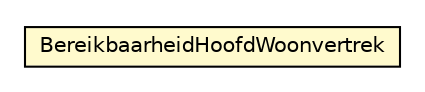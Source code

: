 #!/usr/local/bin/dot
#
# Class diagram 
# Generated by UMLGraph version R5_6-24-gf6e263 (http://www.umlgraph.org/)
#

digraph G {
	edge [fontname="Helvetica",fontsize=10,labelfontname="Helvetica",labelfontsize=10];
	node [fontname="Helvetica",fontsize=10,shape=plaintext];
	nodesep=0.25;
	ranksep=0.5;
	// nl.egem.stuf.sector.bg._0204.VBOFund.BereikbaarheidHoofdWoonvertrek
	c211056 [label=<<table title="nl.egem.stuf.sector.bg._0204.VBOFund.BereikbaarheidHoofdWoonvertrek" border="0" cellborder="1" cellspacing="0" cellpadding="2" port="p" bgcolor="lemonChiffon" href="./VBOFund.BereikbaarheidHoofdWoonvertrek.html">
		<tr><td><table border="0" cellspacing="0" cellpadding="1">
<tr><td align="center" balign="center"> BereikbaarheidHoofdWoonvertrek </td></tr>
		</table></td></tr>
		</table>>, URL="./VBOFund.BereikbaarheidHoofdWoonvertrek.html", fontname="Helvetica", fontcolor="black", fontsize=10.0];
}

